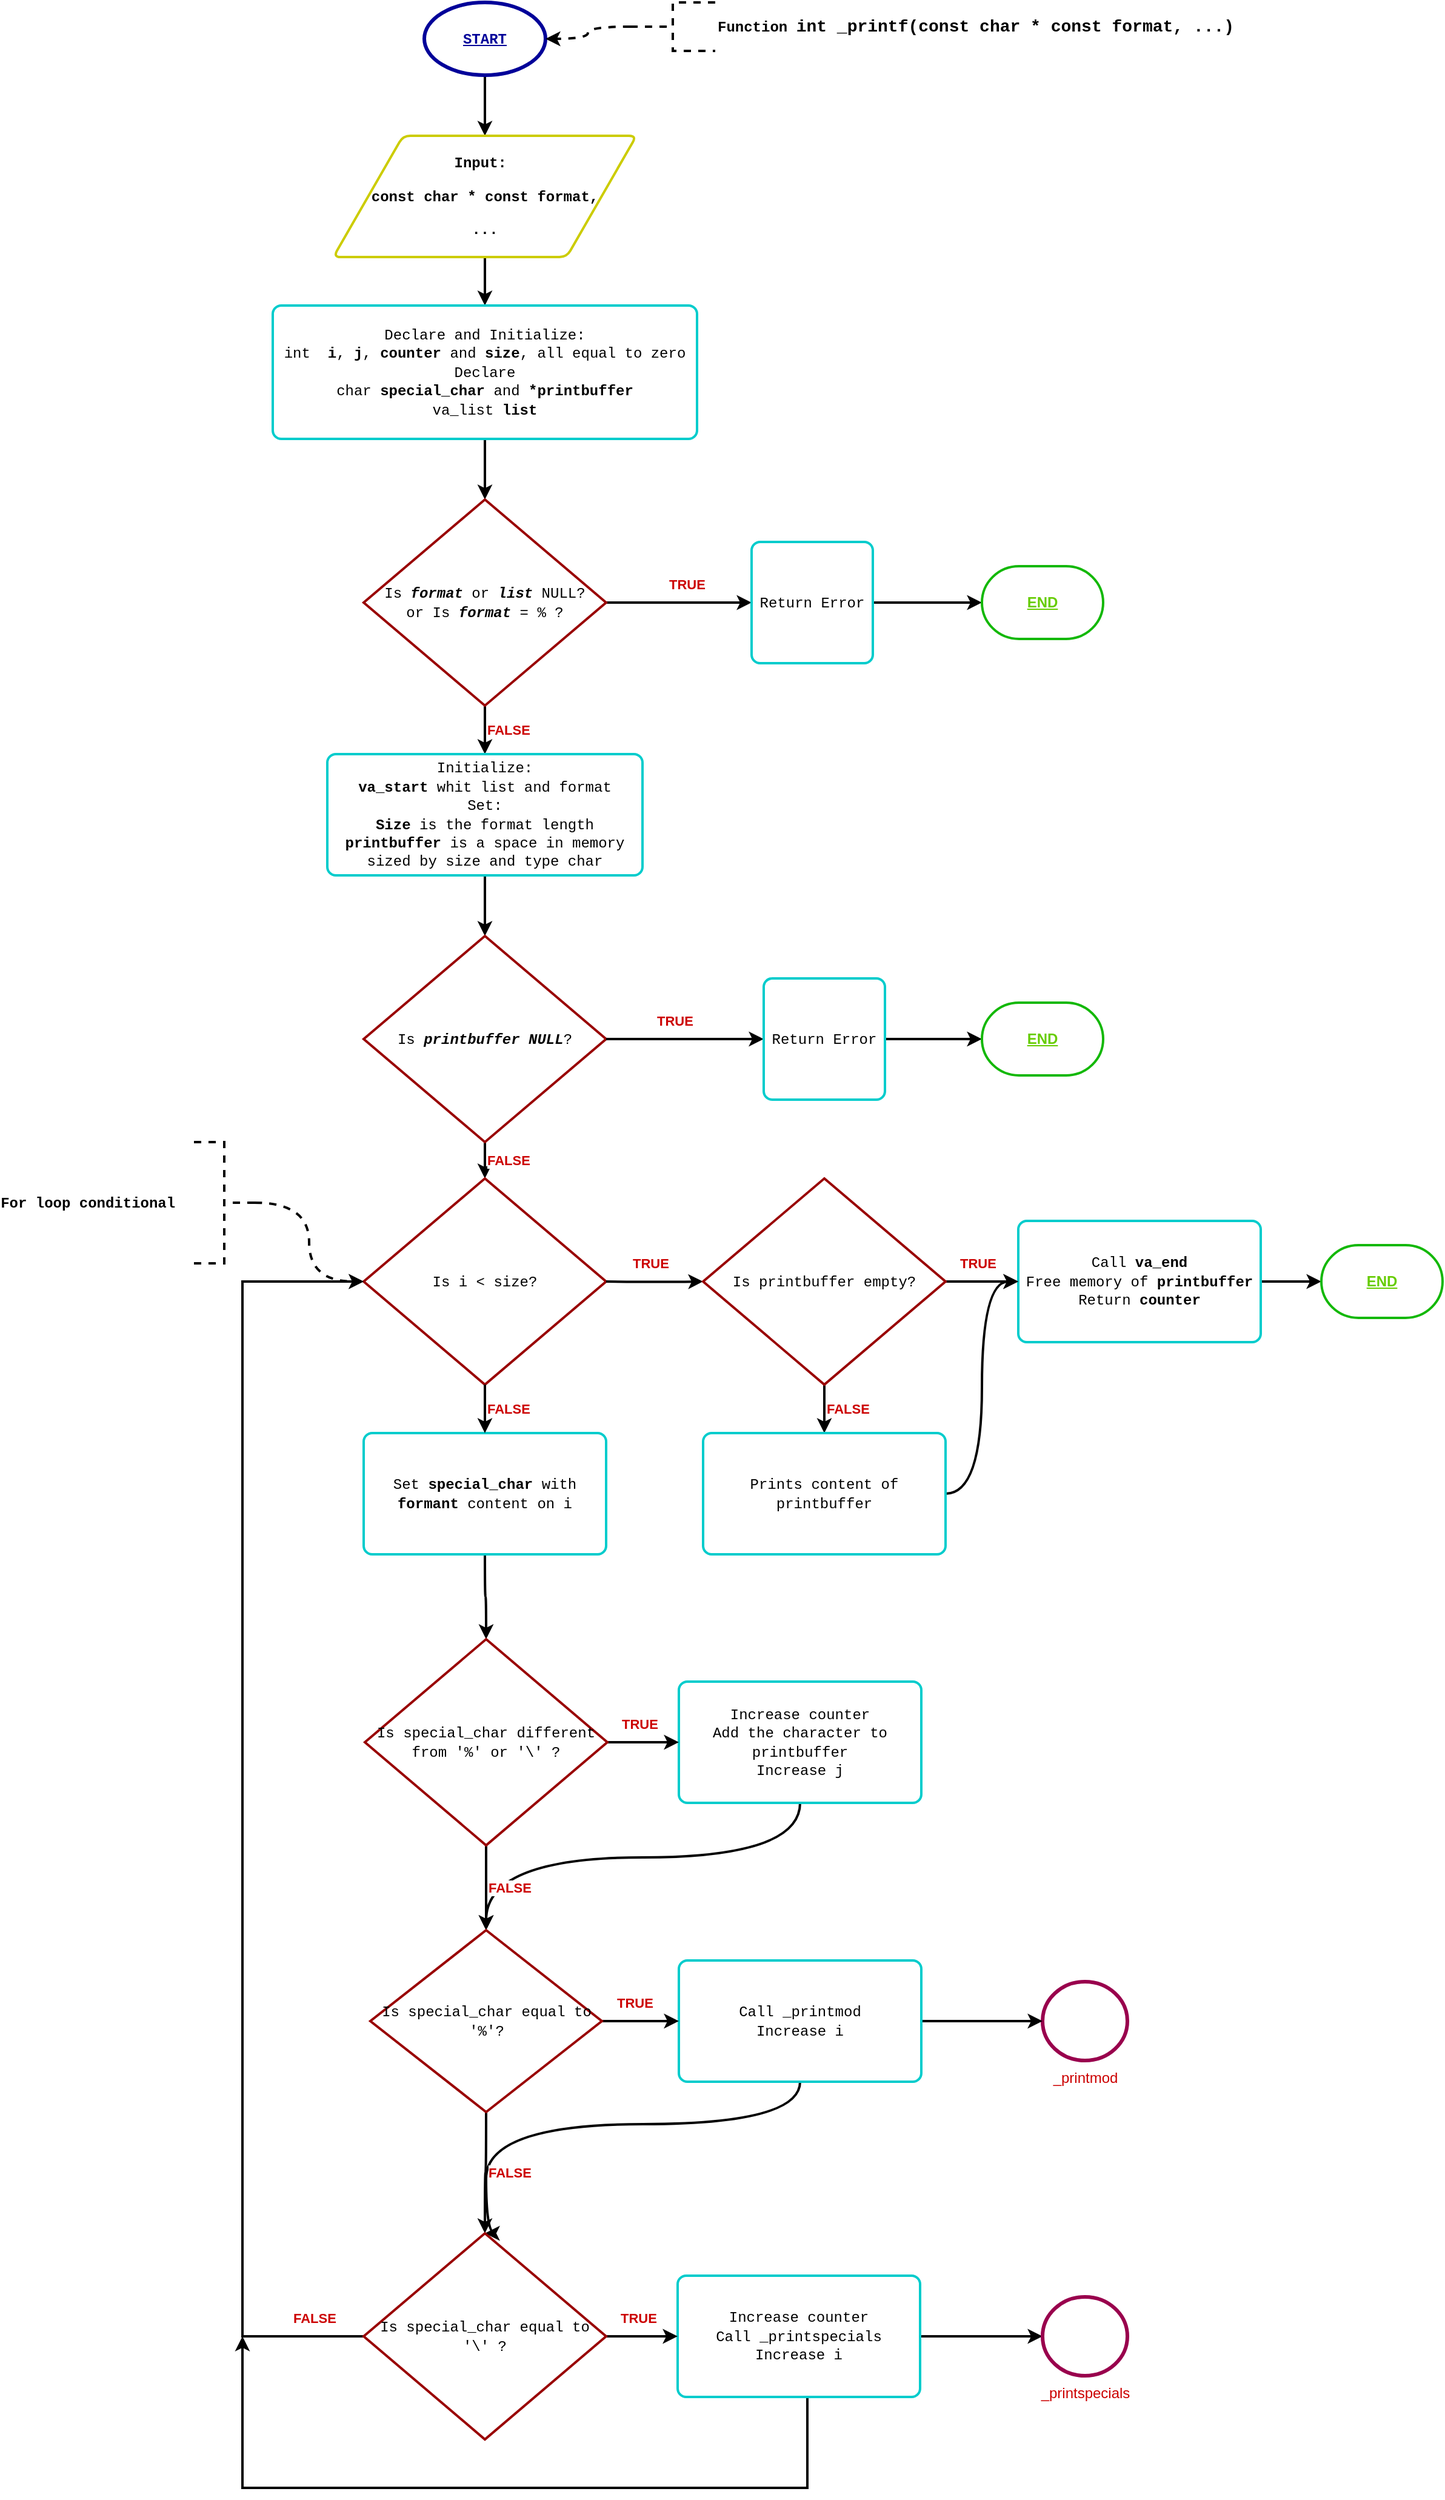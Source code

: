 <mxfile version="14.8.0" type="github">
  <diagram id="C5RBs43oDa-KdzZeNtuy" name="Page-1">
    <mxGraphModel dx="2480" dy="1491" grid="1" gridSize="10" guides="1" tooltips="1" connect="1" arrows="1" fold="1" page="1" pageScale="1" pageWidth="1654" pageHeight="2336" math="0" shadow="0">
      <root>
        <mxCell id="WIyWlLk6GJQsqaUBKTNV-0" />
        <mxCell id="WIyWlLk6GJQsqaUBKTNV-1" parent="WIyWlLk6GJQsqaUBKTNV-0" />
        <mxCell id="5ccJhqDXox4A3Kf87yha-8" value="" style="edgeStyle=orthogonalEdgeStyle;curved=1;rounded=0;orthogonalLoop=1;jettySize=auto;html=1;strokeWidth=2;" edge="1" parent="WIyWlLk6GJQsqaUBKTNV-1" source="5ccJhqDXox4A3Kf87yha-0" target="5ccJhqDXox4A3Kf87yha-3">
          <mxGeometry relative="1" as="geometry" />
        </mxCell>
        <mxCell id="5ccJhqDXox4A3Kf87yha-0" value="&lt;font color=&quot;#000099&quot; face=&quot;Courier New&quot;&gt;&lt;b&gt;&lt;u&gt;START&lt;/u&gt;&lt;/b&gt;&lt;/font&gt;" style="strokeWidth=3;html=1;shape=mxgraph.flowchart.start_1;whiteSpace=wrap;strokeColor=#000099;" vertex="1" parent="WIyWlLk6GJQsqaUBKTNV-1">
          <mxGeometry x="750" y="40" width="100" height="60" as="geometry" />
        </mxCell>
        <mxCell id="5ccJhqDXox4A3Kf87yha-2" style="edgeStyle=orthogonalEdgeStyle;rounded=0;orthogonalLoop=1;jettySize=auto;html=1;entryX=1;entryY=0.5;entryDx=0;entryDy=0;entryPerimeter=0;dashed=1;strokeWidth=2;curved=1;" edge="1" parent="WIyWlLk6GJQsqaUBKTNV-1" source="5ccJhqDXox4A3Kf87yha-1" target="5ccJhqDXox4A3Kf87yha-0">
          <mxGeometry relative="1" as="geometry" />
        </mxCell>
        <mxCell id="5ccJhqDXox4A3Kf87yha-1" value="&lt;p&gt;&lt;font face=&quot;Courier New&quot;&gt;&lt;b&gt;Function&amp;nbsp;&lt;span style=&quot;font-size: 14px&quot;&gt;int _printf(const char * const format, ...)&lt;/span&gt;&lt;/b&gt;&lt;/font&gt;&lt;/p&gt;" style="strokeWidth=2;html=1;shape=mxgraph.flowchart.annotation_2;align=left;labelPosition=right;pointerEvents=1;dashed=1;" vertex="1" parent="WIyWlLk6GJQsqaUBKTNV-1">
          <mxGeometry x="920" y="40" width="70" height="40" as="geometry" />
        </mxCell>
        <mxCell id="5ccJhqDXox4A3Kf87yha-6" style="edgeStyle=orthogonalEdgeStyle;curved=1;rounded=0;orthogonalLoop=1;jettySize=auto;html=1;strokeWidth=2;" edge="1" parent="WIyWlLk6GJQsqaUBKTNV-1" source="5ccJhqDXox4A3Kf87yha-3" target="5ccJhqDXox4A3Kf87yha-4">
          <mxGeometry relative="1" as="geometry" />
        </mxCell>
        <mxCell id="5ccJhqDXox4A3Kf87yha-3" value="&lt;p&gt;&lt;b&gt;&lt;font face=&quot;Courier New&quot; style=&quot;font-size: 12px&quot;&gt;Input:&amp;nbsp;&lt;/font&gt;&lt;/b&gt;&lt;/p&gt;&lt;p&gt;&lt;b&gt;&lt;font face=&quot;Courier New&quot; style=&quot;font-size: 12px&quot;&gt;&lt;span style=&quot;text-align: left&quot;&gt;const char * const format,&lt;/span&gt;&lt;/font&gt;&lt;/b&gt;&lt;/p&gt;&lt;p&gt;&lt;b&gt;&lt;font face=&quot;Courier New&quot; style=&quot;font-size: 12px&quot;&gt;&lt;span style=&quot;text-align: left&quot;&gt;...&lt;/span&gt;&lt;/font&gt;&lt;/b&gt;&lt;/p&gt;" style="shape=parallelogram;html=1;strokeWidth=2;perimeter=parallelogramPerimeter;whiteSpace=wrap;rounded=1;arcSize=12;size=0.23;strokeColor=#CCCC00;" vertex="1" parent="WIyWlLk6GJQsqaUBKTNV-1">
          <mxGeometry x="675" y="150" width="250" height="100" as="geometry" />
        </mxCell>
        <mxCell id="5ccJhqDXox4A3Kf87yha-10" value="" style="edgeStyle=orthogonalEdgeStyle;curved=1;rounded=0;orthogonalLoop=1;jettySize=auto;html=1;strokeWidth=2;" edge="1" parent="WIyWlLk6GJQsqaUBKTNV-1" source="5ccJhqDXox4A3Kf87yha-4" target="5ccJhqDXox4A3Kf87yha-9">
          <mxGeometry relative="1" as="geometry" />
        </mxCell>
        <mxCell id="5ccJhqDXox4A3Kf87yha-4" value="&lt;p&gt;&lt;font face=&quot;Courier New&quot;&gt;Declare and Initialize:&lt;br&gt;&lt;/font&gt;&lt;font face=&quot;Courier New&quot;&gt;int&amp;nbsp; &lt;b&gt;i&lt;/b&gt;, &lt;b&gt;j&lt;/b&gt;, &lt;b&gt;counter&lt;/b&gt; and &lt;b&gt;size&lt;/b&gt;, all equal to zero&lt;/font&gt;&lt;font face=&quot;Courier New&quot;&gt;&lt;br&gt;&lt;/font&gt;&lt;font face=&quot;Courier New&quot;&gt;Declare&lt;br&gt;&lt;/font&gt;&lt;font face=&quot;Courier New&quot;&gt;char &lt;b&gt;special_char&lt;/b&gt; and &lt;b&gt;*printbuffer&lt;br&gt;&lt;/b&gt;&lt;/font&gt;&lt;font face=&quot;Courier New&quot;&gt;va_list &lt;b&gt;list&lt;/b&gt;&lt;/font&gt;&lt;/p&gt;" style="rounded=1;whiteSpace=wrap;html=1;absoluteArcSize=1;arcSize=14;strokeWidth=2;strokeColor=#00CCCC;" vertex="1" parent="WIyWlLk6GJQsqaUBKTNV-1">
          <mxGeometry x="625" y="290" width="350" height="110" as="geometry" />
        </mxCell>
        <mxCell id="5ccJhqDXox4A3Kf87yha-13" value="TRUE" style="edgeStyle=orthogonalEdgeStyle;curved=1;rounded=0;orthogonalLoop=1;jettySize=auto;html=1;strokeWidth=2;fontColor=#CC0000;align=left;fontStyle=1" edge="1" parent="WIyWlLk6GJQsqaUBKTNV-1">
          <mxGeometry x="-0.167" y="15" relative="1" as="geometry">
            <mxPoint x="900" y="535" as="sourcePoint" />
            <mxPoint x="1020" y="535" as="targetPoint" />
            <Array as="points">
              <mxPoint x="960" y="535" />
              <mxPoint x="960" y="535" />
            </Array>
            <mxPoint as="offset" />
          </mxGeometry>
        </mxCell>
        <mxCell id="5ccJhqDXox4A3Kf87yha-18" value="&lt;b&gt;FALSE&lt;/b&gt;" style="edgeStyle=orthogonalEdgeStyle;curved=1;rounded=0;orthogonalLoop=1;jettySize=auto;html=1;fontColor=#CC0000;strokeWidth=2;align=left;" edge="1" parent="WIyWlLk6GJQsqaUBKTNV-1" source="5ccJhqDXox4A3Kf87yha-9" target="5ccJhqDXox4A3Kf87yha-17">
          <mxGeometry relative="1" as="geometry" />
        </mxCell>
        <mxCell id="5ccJhqDXox4A3Kf87yha-9" value="&lt;p&gt;&lt;font face=&quot;Courier New&quot;&gt;Is &lt;i&gt;&lt;b&gt;format&lt;/b&gt;&lt;/i&gt; or &lt;i&gt;&lt;b&gt;list&lt;/b&gt;&lt;/i&gt; NULL?&lt;br&gt;&lt;/font&gt;&lt;font face=&quot;Courier New&quot;&gt;or Is &lt;b&gt;&lt;i&gt;format&lt;/i&gt;&lt;/b&gt; = % ?&lt;/font&gt;&lt;/p&gt;" style="strokeWidth=2;html=1;shape=mxgraph.flowchart.decision;whiteSpace=wrap;strokeColor=#990000;" vertex="1" parent="WIyWlLk6GJQsqaUBKTNV-1">
          <mxGeometry x="700" y="450" width="200" height="170" as="geometry" />
        </mxCell>
        <mxCell id="5ccJhqDXox4A3Kf87yha-16" value="" style="edgeStyle=orthogonalEdgeStyle;curved=1;rounded=0;orthogonalLoop=1;jettySize=auto;html=1;strokeWidth=2;" edge="1" parent="WIyWlLk6GJQsqaUBKTNV-1" source="5ccJhqDXox4A3Kf87yha-11" target="5ccJhqDXox4A3Kf87yha-15">
          <mxGeometry relative="1" as="geometry" />
        </mxCell>
        <mxCell id="5ccJhqDXox4A3Kf87yha-11" value="&lt;font face=&quot;Courier New&quot;&gt;Return Error&lt;/font&gt;" style="rounded=1;whiteSpace=wrap;html=1;absoluteArcSize=1;arcSize=14;strokeWidth=2;strokeColor=#00CCCC;" vertex="1" parent="WIyWlLk6GJQsqaUBKTNV-1">
          <mxGeometry x="1020" y="485" width="100" height="100" as="geometry" />
        </mxCell>
        <mxCell id="5ccJhqDXox4A3Kf87yha-15" value="&lt;font color=&quot;#66cc00&quot;&gt;&lt;b&gt;&lt;u&gt;END&lt;/u&gt;&lt;/b&gt;&lt;/font&gt;" style="strokeWidth=2;html=1;shape=mxgraph.flowchart.terminator;whiteSpace=wrap;strokeColor=#13B807;" vertex="1" parent="WIyWlLk6GJQsqaUBKTNV-1">
          <mxGeometry x="1210" y="505" width="100" height="60" as="geometry" />
        </mxCell>
        <mxCell id="5ccJhqDXox4A3Kf87yha-26" value="" style="edgeStyle=orthogonalEdgeStyle;curved=1;rounded=0;orthogonalLoop=1;jettySize=auto;html=1;fontColor=#CC0000;strokeWidth=2;align=left;" edge="1" parent="WIyWlLk6GJQsqaUBKTNV-1" source="5ccJhqDXox4A3Kf87yha-17" target="5ccJhqDXox4A3Kf87yha-21">
          <mxGeometry relative="1" as="geometry" />
        </mxCell>
        <mxCell id="5ccJhqDXox4A3Kf87yha-17" value="&lt;p&gt;&lt;font face=&quot;Courier New&quot;&gt;Initialize:&lt;br&gt;&lt;/font&gt;&lt;font face=&quot;Courier New&quot;&gt;&lt;b&gt;va_start &lt;/b&gt;whit list and format&lt;br&gt;&lt;/font&gt;&lt;font face=&quot;Courier New&quot;&gt;Set:&lt;br&gt;&lt;/font&gt;&lt;font face=&quot;Courier New&quot;&gt;&lt;b&gt;Size &lt;/b&gt;is the format length&lt;br&gt;&lt;/font&gt;&lt;font face=&quot;Courier New&quot;&gt;&lt;b&gt;printbuffer &lt;/b&gt;is a space in memory sized by size and type char&lt;/font&gt;&lt;/p&gt;" style="rounded=1;whiteSpace=wrap;html=1;absoluteArcSize=1;arcSize=14;strokeWidth=2;strokeColor=#00CCCC;" vertex="1" parent="WIyWlLk6GJQsqaUBKTNV-1">
          <mxGeometry x="670" y="660" width="260" height="100" as="geometry" />
        </mxCell>
        <mxCell id="5ccJhqDXox4A3Kf87yha-28" value="&lt;b&gt;FALSE&lt;/b&gt;" style="edgeStyle=orthogonalEdgeStyle;curved=1;rounded=0;orthogonalLoop=1;jettySize=auto;html=1;fontColor=#CC0000;strokeWidth=2;align=left;" edge="1" parent="WIyWlLk6GJQsqaUBKTNV-1" source="5ccJhqDXox4A3Kf87yha-21" target="5ccJhqDXox4A3Kf87yha-27">
          <mxGeometry relative="1" as="geometry" />
        </mxCell>
        <mxCell id="5ccJhqDXox4A3Kf87yha-21" value="&lt;p&gt;&lt;font face=&quot;Courier New&quot;&gt;Is &lt;b&gt;&lt;i&gt;printbuffer NULL&lt;/i&gt;&lt;/b&gt;?&lt;/font&gt;&lt;br&gt;&lt;/p&gt;" style="strokeWidth=2;html=1;shape=mxgraph.flowchart.decision;whiteSpace=wrap;strokeColor=#990000;" vertex="1" parent="WIyWlLk6GJQsqaUBKTNV-1">
          <mxGeometry x="700" y="810" width="200" height="170" as="geometry" />
        </mxCell>
        <mxCell id="5ccJhqDXox4A3Kf87yha-22" value="TRUE" style="edgeStyle=orthogonalEdgeStyle;curved=1;rounded=0;orthogonalLoop=1;jettySize=auto;html=1;strokeWidth=2;fontColor=#CC0000;align=left;fontStyle=1;entryX=0;entryY=0.5;entryDx=0;entryDy=0;" edge="1" parent="WIyWlLk6GJQsqaUBKTNV-1" source="5ccJhqDXox4A3Kf87yha-21" target="5ccJhqDXox4A3Kf87yha-24">
          <mxGeometry x="-0.385" y="15" relative="1" as="geometry">
            <mxPoint x="900" y="895" as="sourcePoint" />
            <mxPoint x="1020" y="895" as="targetPoint" />
            <Array as="points" />
            <mxPoint as="offset" />
          </mxGeometry>
        </mxCell>
        <mxCell id="5ccJhqDXox4A3Kf87yha-23" value="" style="edgeStyle=orthogonalEdgeStyle;curved=1;rounded=0;orthogonalLoop=1;jettySize=auto;html=1;strokeWidth=2;" edge="1" parent="WIyWlLk6GJQsqaUBKTNV-1" source="5ccJhqDXox4A3Kf87yha-24" target="5ccJhqDXox4A3Kf87yha-25">
          <mxGeometry relative="1" as="geometry" />
        </mxCell>
        <mxCell id="5ccJhqDXox4A3Kf87yha-24" value="&lt;font face=&quot;Courier New&quot;&gt;Return Error&lt;/font&gt;" style="rounded=1;whiteSpace=wrap;html=1;absoluteArcSize=1;arcSize=14;strokeWidth=2;strokeColor=#00CCCC;" vertex="1" parent="WIyWlLk6GJQsqaUBKTNV-1">
          <mxGeometry x="1030" y="845" width="100" height="100" as="geometry" />
        </mxCell>
        <mxCell id="5ccJhqDXox4A3Kf87yha-25" value="&lt;font color=&quot;#66cc00&quot;&gt;&lt;b&gt;&lt;u&gt;END&lt;/u&gt;&lt;/b&gt;&lt;/font&gt;" style="strokeWidth=2;html=1;shape=mxgraph.flowchart.terminator;whiteSpace=wrap;strokeColor=#13B807;" vertex="1" parent="WIyWlLk6GJQsqaUBKTNV-1">
          <mxGeometry x="1210" y="865" width="100" height="60" as="geometry" />
        </mxCell>
        <mxCell id="5ccJhqDXox4A3Kf87yha-27" value="&lt;p&gt;&lt;font face=&quot;Courier New&quot;&gt;Is i &amp;lt; size?&lt;/font&gt;&lt;/p&gt;" style="strokeWidth=2;html=1;shape=mxgraph.flowchart.decision;whiteSpace=wrap;strokeColor=#990000;" vertex="1" parent="WIyWlLk6GJQsqaUBKTNV-1">
          <mxGeometry x="700" y="1010" width="200" height="170" as="geometry" />
        </mxCell>
        <mxCell id="5ccJhqDXox4A3Kf87yha-31" value="TRUE" style="edgeStyle=orthogonalEdgeStyle;curved=1;rounded=0;orthogonalLoop=1;jettySize=auto;html=1;strokeWidth=2;fontColor=#CC0000;align=left;fontStyle=1;entryX=0;entryY=0.5;entryDx=0;entryDy=0;entryPerimeter=0;" edge="1" parent="WIyWlLk6GJQsqaUBKTNV-1" target="5ccJhqDXox4A3Kf87yha-43">
          <mxGeometry x="-0.5" y="15" relative="1" as="geometry">
            <mxPoint x="900" y="1095" as="sourcePoint" />
            <mxPoint x="1020" y="1095" as="targetPoint" />
            <Array as="points" />
            <mxPoint as="offset" />
          </mxGeometry>
        </mxCell>
        <mxCell id="5ccJhqDXox4A3Kf87yha-42" value="" style="edgeStyle=orthogonalEdgeStyle;curved=1;rounded=0;orthogonalLoop=1;jettySize=auto;html=1;fontColor=#CC0000;strokeWidth=2;align=left;" edge="1" parent="WIyWlLk6GJQsqaUBKTNV-1" source="5ccJhqDXox4A3Kf87yha-32" target="5ccJhqDXox4A3Kf87yha-41">
          <mxGeometry relative="1" as="geometry" />
        </mxCell>
        <mxCell id="5ccJhqDXox4A3Kf87yha-32" value="&lt;font face=&quot;Courier New&quot;&gt;Call &lt;b&gt;va_end&lt;/b&gt;&lt;br&gt;Free memory of &lt;b&gt;printbuffer&lt;/b&gt;&lt;br&gt;Return &lt;b&gt;counter&lt;/b&gt;&lt;br&gt;&lt;/font&gt;" style="rounded=1;whiteSpace=wrap;html=1;absoluteArcSize=1;arcSize=14;strokeWidth=2;strokeColor=#00CCCC;" vertex="1" parent="WIyWlLk6GJQsqaUBKTNV-1">
          <mxGeometry x="1240" y="1045" width="200" height="100" as="geometry" />
        </mxCell>
        <mxCell id="5ccJhqDXox4A3Kf87yha-35" style="edgeStyle=orthogonalEdgeStyle;curved=1;rounded=0;orthogonalLoop=1;jettySize=auto;html=1;dashed=1;fontColor=#CC0000;strokeWidth=2;align=left;entryX=0;entryY=0.5;entryDx=0;entryDy=0;entryPerimeter=0;exitX=0;exitY=0.5;exitDx=0;exitDy=0;exitPerimeter=0;" edge="1" parent="WIyWlLk6GJQsqaUBKTNV-1" source="5ccJhqDXox4A3Kf87yha-37" target="5ccJhqDXox4A3Kf87yha-27">
          <mxGeometry relative="1" as="geometry">
            <mxPoint x="645" y="1040" as="sourcePoint" />
            <mxPoint x="630" y="810" as="targetPoint" />
          </mxGeometry>
        </mxCell>
        <mxCell id="5ccJhqDXox4A3Kf87yha-37" value="&lt;p&gt;&lt;font face=&quot;Courier New&quot; color=&quot;#000000&quot;&gt;&lt;b&gt;For loop conditional&amp;nbsp;&amp;nbsp;&lt;/b&gt;&lt;/font&gt;&lt;/p&gt;" style="strokeWidth=2;html=1;shape=mxgraph.flowchart.annotation_2;align=right;labelPosition=left;pointerEvents=1;fontColor=#CC0000;verticalLabelPosition=middle;verticalAlign=middle;textDirection=ltr;direction=west;dashed=1;" vertex="1" parent="WIyWlLk6GJQsqaUBKTNV-1">
          <mxGeometry x="560" y="980" width="50" height="100" as="geometry" />
        </mxCell>
        <mxCell id="5ccJhqDXox4A3Kf87yha-41" value="&lt;font color=&quot;#66cc00&quot;&gt;&lt;b&gt;&lt;u&gt;END&lt;/u&gt;&lt;/b&gt;&lt;/font&gt;" style="strokeWidth=2;html=1;shape=mxgraph.flowchart.terminator;whiteSpace=wrap;strokeColor=#13B807;" vertex="1" parent="WIyWlLk6GJQsqaUBKTNV-1">
          <mxGeometry x="1490" y="1065" width="100" height="60" as="geometry" />
        </mxCell>
        <mxCell id="5ccJhqDXox4A3Kf87yha-44" value="&lt;b&gt;TRUE&lt;/b&gt;" style="edgeStyle=orthogonalEdgeStyle;curved=1;rounded=0;orthogonalLoop=1;jettySize=auto;html=1;fontColor=#CC0000;strokeWidth=2;align=left;" edge="1" parent="WIyWlLk6GJQsqaUBKTNV-1" source="5ccJhqDXox4A3Kf87yha-43" target="5ccJhqDXox4A3Kf87yha-32">
          <mxGeometry x="-0.667" y="15" relative="1" as="geometry">
            <mxPoint as="offset" />
          </mxGeometry>
        </mxCell>
        <mxCell id="5ccJhqDXox4A3Kf87yha-47" value="&lt;b&gt;FALSE&lt;/b&gt;" style="edgeStyle=orthogonalEdgeStyle;curved=1;rounded=0;orthogonalLoop=1;jettySize=auto;html=1;fontColor=#CC0000;strokeWidth=2;align=left;" edge="1" parent="WIyWlLk6GJQsqaUBKTNV-1" source="5ccJhqDXox4A3Kf87yha-43" target="5ccJhqDXox4A3Kf87yha-45">
          <mxGeometry relative="1" as="geometry" />
        </mxCell>
        <mxCell id="5ccJhqDXox4A3Kf87yha-43" value="&lt;p&gt;&lt;font face=&quot;Courier New&quot;&gt;Is printbuffer empty?&lt;/font&gt;&lt;/p&gt;" style="strokeWidth=2;html=1;shape=mxgraph.flowchart.decision;whiteSpace=wrap;strokeColor=#990000;" vertex="1" parent="WIyWlLk6GJQsqaUBKTNV-1">
          <mxGeometry x="980" y="1010" width="200" height="170" as="geometry" />
        </mxCell>
        <mxCell id="5ccJhqDXox4A3Kf87yha-49" style="edgeStyle=orthogonalEdgeStyle;curved=1;rounded=0;orthogonalLoop=1;jettySize=auto;html=1;entryX=0;entryY=0.5;entryDx=0;entryDy=0;fontColor=#CC0000;strokeWidth=2;align=left;" edge="1" parent="WIyWlLk6GJQsqaUBKTNV-1" source="5ccJhqDXox4A3Kf87yha-45" target="5ccJhqDXox4A3Kf87yha-32">
          <mxGeometry relative="1" as="geometry" />
        </mxCell>
        <mxCell id="5ccJhqDXox4A3Kf87yha-45" value="&lt;font face=&quot;Courier New&quot;&gt;Prints content of printbuffer&lt;br&gt;&lt;/font&gt;" style="rounded=1;whiteSpace=wrap;html=1;absoluteArcSize=1;arcSize=14;strokeWidth=2;strokeColor=#00CCCC;" vertex="1" parent="WIyWlLk6GJQsqaUBKTNV-1">
          <mxGeometry x="980" y="1220" width="200" height="100" as="geometry" />
        </mxCell>
        <mxCell id="5ccJhqDXox4A3Kf87yha-60" value="" style="edgeStyle=orthogonalEdgeStyle;curved=1;rounded=0;orthogonalLoop=1;jettySize=auto;html=1;fontColor=#CC0000;strokeWidth=2;align=left;" edge="1" parent="WIyWlLk6GJQsqaUBKTNV-1" source="5ccJhqDXox4A3Kf87yha-50" target="5ccJhqDXox4A3Kf87yha-56">
          <mxGeometry relative="1" as="geometry" />
        </mxCell>
        <mxCell id="5ccJhqDXox4A3Kf87yha-50" value="&lt;font face=&quot;Courier New&quot;&gt;Set &lt;b&gt;special_char &lt;/b&gt;with &lt;b&gt;formant &lt;/b&gt;content on i&lt;br&gt;&lt;/font&gt;" style="rounded=1;whiteSpace=wrap;html=1;absoluteArcSize=1;arcSize=14;strokeWidth=2;strokeColor=#00CCCC;" vertex="1" parent="WIyWlLk6GJQsqaUBKTNV-1">
          <mxGeometry x="700" y="1220" width="200" height="100" as="geometry" />
        </mxCell>
        <mxCell id="5ccJhqDXox4A3Kf87yha-51" value="&lt;b&gt;FALSE&lt;/b&gt;" style="edgeStyle=orthogonalEdgeStyle;curved=1;rounded=0;orthogonalLoop=1;jettySize=auto;html=1;fontColor=#CC0000;strokeWidth=2;align=left;exitX=0.5;exitY=1;exitDx=0;exitDy=0;exitPerimeter=0;entryX=0.5;entryY=0;entryDx=0;entryDy=0;" edge="1" parent="WIyWlLk6GJQsqaUBKTNV-1" source="5ccJhqDXox4A3Kf87yha-27" target="5ccJhqDXox4A3Kf87yha-50">
          <mxGeometry relative="1" as="geometry">
            <mxPoint x="1090" y="1190" as="sourcePoint" />
            <mxPoint x="1090" y="1230" as="targetPoint" />
          </mxGeometry>
        </mxCell>
        <mxCell id="5ccJhqDXox4A3Kf87yha-52" value="_printmod" style="verticalLabelPosition=bottom;verticalAlign=top;html=1;shape=mxgraph.flowchart.on-page_reference;fontColor=#CC0000;strokeWidth=3;strokeColor=#99004D;" vertex="1" parent="WIyWlLk6GJQsqaUBKTNV-1">
          <mxGeometry x="1260" y="1672.5" width="70" height="65" as="geometry" />
        </mxCell>
        <mxCell id="5ccJhqDXox4A3Kf87yha-61" style="edgeStyle=orthogonalEdgeStyle;curved=1;rounded=0;orthogonalLoop=1;jettySize=auto;html=1;entryX=0.5;entryY=0;entryDx=0;entryDy=0;entryPerimeter=0;fontColor=#CC0000;strokeWidth=2;align=left;exitX=0.5;exitY=1;exitDx=0;exitDy=0;" edge="1" parent="WIyWlLk6GJQsqaUBKTNV-1" source="5ccJhqDXox4A3Kf87yha-53" target="5ccJhqDXox4A3Kf87yha-70">
          <mxGeometry relative="1" as="geometry">
            <Array as="points">
              <mxPoint x="1060" y="1570" />
              <mxPoint x="801" y="1570" />
            </Array>
          </mxGeometry>
        </mxCell>
        <mxCell id="5ccJhqDXox4A3Kf87yha-53" value="&lt;font face=&quot;Courier New&quot;&gt;Increase counter&lt;br&gt;Add the character to printbuffer&lt;br&gt;Increase j&lt;br&gt;&lt;/font&gt;" style="rounded=1;whiteSpace=wrap;html=1;absoluteArcSize=1;arcSize=14;strokeWidth=2;strokeColor=#00CCCC;" vertex="1" parent="WIyWlLk6GJQsqaUBKTNV-1">
          <mxGeometry x="960" y="1425" width="200" height="100" as="geometry" />
        </mxCell>
        <mxCell id="5ccJhqDXox4A3Kf87yha-54" value="&lt;b&gt;TRUE&lt;/b&gt;" style="edgeStyle=orthogonalEdgeStyle;curved=1;rounded=0;orthogonalLoop=1;jettySize=auto;html=1;fontColor=#CC0000;strokeWidth=2;align=left;" edge="1" parent="WIyWlLk6GJQsqaUBKTNV-1" source="5ccJhqDXox4A3Kf87yha-56" target="5ccJhqDXox4A3Kf87yha-53">
          <mxGeometry x="-0.667" y="15" relative="1" as="geometry">
            <mxPoint as="offset" />
          </mxGeometry>
        </mxCell>
        <mxCell id="5ccJhqDXox4A3Kf87yha-55" value="&lt;b&gt;FALSE&lt;/b&gt;" style="edgeStyle=orthogonalEdgeStyle;curved=1;rounded=0;orthogonalLoop=1;jettySize=auto;html=1;fontColor=#CC0000;strokeWidth=2;align=left;entryX=0.5;entryY=0;entryDx=0;entryDy=0;entryPerimeter=0;" edge="1" parent="WIyWlLk6GJQsqaUBKTNV-1" source="5ccJhqDXox4A3Kf87yha-56" target="5ccJhqDXox4A3Kf87yha-70">
          <mxGeometry relative="1" as="geometry">
            <mxPoint x="800.059" y="1600" as="targetPoint" />
          </mxGeometry>
        </mxCell>
        <mxCell id="5ccJhqDXox4A3Kf87yha-56" value="&lt;p&gt;&lt;font face=&quot;Courier New&quot;&gt;Is special_char different from &#39;%&#39; or &#39;\&#39; ?&lt;/font&gt;&lt;/p&gt;" style="strokeWidth=2;html=1;shape=mxgraph.flowchart.decision;whiteSpace=wrap;strokeColor=#990000;" vertex="1" parent="WIyWlLk6GJQsqaUBKTNV-1">
          <mxGeometry x="701" y="1390" width="200" height="170" as="geometry" />
        </mxCell>
        <mxCell id="5ccJhqDXox4A3Kf87yha-66" style="edgeStyle=orthogonalEdgeStyle;curved=1;rounded=0;orthogonalLoop=1;jettySize=auto;html=1;entryX=0.5;entryY=0;entryDx=0;entryDy=0;entryPerimeter=0;fontColor=#CC0000;strokeWidth=2;align=left;exitX=0.5;exitY=1;exitDx=0;exitDy=0;" edge="1" parent="WIyWlLk6GJQsqaUBKTNV-1" source="5ccJhqDXox4A3Kf87yha-67" target="5ccJhqDXox4A3Kf87yha-75">
          <mxGeometry relative="1" as="geometry">
            <Array as="points">
              <mxPoint x="1060" y="1790" />
              <mxPoint x="801" y="1790" />
            </Array>
          </mxGeometry>
        </mxCell>
        <mxCell id="5ccJhqDXox4A3Kf87yha-76" value="" style="edgeStyle=orthogonalEdgeStyle;curved=1;rounded=0;orthogonalLoop=1;jettySize=auto;html=1;fontColor=#CC0000;strokeWidth=2;align=left;" edge="1" parent="WIyWlLk6GJQsqaUBKTNV-1" source="5ccJhqDXox4A3Kf87yha-67" target="5ccJhqDXox4A3Kf87yha-52">
          <mxGeometry relative="1" as="geometry" />
        </mxCell>
        <mxCell id="5ccJhqDXox4A3Kf87yha-67" value="&lt;font face=&quot;Courier New&quot;&gt;Call _printmod&lt;br&gt;Increase i&lt;br&gt;&lt;/font&gt;" style="rounded=1;whiteSpace=wrap;html=1;absoluteArcSize=1;arcSize=14;strokeWidth=2;strokeColor=#00CCCC;" vertex="1" parent="WIyWlLk6GJQsqaUBKTNV-1">
          <mxGeometry x="960" y="1655" width="200" height="100" as="geometry" />
        </mxCell>
        <mxCell id="5ccJhqDXox4A3Kf87yha-68" value="&lt;b&gt;TRUE&lt;/b&gt;" style="edgeStyle=orthogonalEdgeStyle;curved=1;rounded=0;orthogonalLoop=1;jettySize=auto;html=1;fontColor=#CC0000;strokeWidth=2;align=left;" edge="1" parent="WIyWlLk6GJQsqaUBKTNV-1" source="5ccJhqDXox4A3Kf87yha-70" target="5ccJhqDXox4A3Kf87yha-67">
          <mxGeometry x="-0.667" y="15" relative="1" as="geometry">
            <mxPoint as="offset" />
          </mxGeometry>
        </mxCell>
        <mxCell id="5ccJhqDXox4A3Kf87yha-69" value="&lt;b&gt;FALSE&lt;/b&gt;" style="edgeStyle=orthogonalEdgeStyle;curved=1;rounded=0;orthogonalLoop=1;jettySize=auto;html=1;fontColor=#CC0000;strokeWidth=2;align=left;entryX=0.5;entryY=0;entryDx=0;entryDy=0;entryPerimeter=0;" edge="1" parent="WIyWlLk6GJQsqaUBKTNV-1" source="5ccJhqDXox4A3Kf87yha-70" target="5ccJhqDXox4A3Kf87yha-75">
          <mxGeometry relative="1" as="geometry">
            <mxPoint x="800.059" y="1840" as="targetPoint" />
          </mxGeometry>
        </mxCell>
        <mxCell id="5ccJhqDXox4A3Kf87yha-70" value="&lt;p&gt;&lt;font face=&quot;Courier New&quot;&gt;Is special_char equal to &#39;%&#39;?&lt;/font&gt;&lt;/p&gt;" style="strokeWidth=2;html=1;shape=mxgraph.flowchart.decision;whiteSpace=wrap;strokeColor=#990000;" vertex="1" parent="WIyWlLk6GJQsqaUBKTNV-1">
          <mxGeometry x="705.5" y="1630" width="191" height="150" as="geometry" />
        </mxCell>
        <mxCell id="5ccJhqDXox4A3Kf87yha-71" style="edgeStyle=orthogonalEdgeStyle;rounded=0;orthogonalLoop=1;jettySize=auto;html=1;fontColor=#CC0000;strokeWidth=2;align=left;exitX=0.535;exitY=1.01;exitDx=0;exitDy=0;exitPerimeter=0;" edge="1" parent="WIyWlLk6GJQsqaUBKTNV-1" source="5ccJhqDXox4A3Kf87yha-72">
          <mxGeometry relative="1" as="geometry">
            <Array as="points">
              <mxPoint x="1066" y="2090" />
              <mxPoint x="600" y="2090" />
            </Array>
            <mxPoint x="600" y="1965" as="targetPoint" />
          </mxGeometry>
        </mxCell>
        <mxCell id="5ccJhqDXox4A3Kf87yha-78" value="" style="edgeStyle=orthogonalEdgeStyle;curved=1;rounded=0;orthogonalLoop=1;jettySize=auto;html=1;fontColor=#CC0000;strokeWidth=2;align=left;" edge="1" parent="WIyWlLk6GJQsqaUBKTNV-1" source="5ccJhqDXox4A3Kf87yha-72" target="5ccJhqDXox4A3Kf87yha-77">
          <mxGeometry relative="1" as="geometry" />
        </mxCell>
        <mxCell id="5ccJhqDXox4A3Kf87yha-72" value="&lt;font face=&quot;Courier New&quot;&gt;Increase counter&lt;br&gt;Call _printspecials&lt;br&gt;Increase i&lt;br&gt;&lt;/font&gt;" style="rounded=1;whiteSpace=wrap;html=1;absoluteArcSize=1;arcSize=14;strokeWidth=2;strokeColor=#00CCCC;" vertex="1" parent="WIyWlLk6GJQsqaUBKTNV-1">
          <mxGeometry x="959" y="1915" width="200" height="100" as="geometry" />
        </mxCell>
        <mxCell id="5ccJhqDXox4A3Kf87yha-73" value="&lt;b&gt;TRUE&lt;/b&gt;" style="edgeStyle=orthogonalEdgeStyle;curved=1;rounded=0;orthogonalLoop=1;jettySize=auto;html=1;fontColor=#CC0000;strokeWidth=2;align=left;" edge="1" parent="WIyWlLk6GJQsqaUBKTNV-1" source="5ccJhqDXox4A3Kf87yha-75" target="5ccJhqDXox4A3Kf87yha-72">
          <mxGeometry x="-0.667" y="15" relative="1" as="geometry">
            <mxPoint as="offset" />
          </mxGeometry>
        </mxCell>
        <mxCell id="5ccJhqDXox4A3Kf87yha-79" value="&lt;b&gt;FALSE&lt;/b&gt;" style="edgeStyle=orthogonalEdgeStyle;rounded=0;orthogonalLoop=1;jettySize=auto;html=1;entryX=0;entryY=0.5;entryDx=0;entryDy=0;entryPerimeter=0;fontColor=#CC0000;strokeWidth=2;align=left;exitX=0;exitY=0.5;exitDx=0;exitDy=0;exitPerimeter=0;" edge="1" parent="WIyWlLk6GJQsqaUBKTNV-1" source="5ccJhqDXox4A3Kf87yha-75" target="5ccJhqDXox4A3Kf87yha-27">
          <mxGeometry x="-0.888" y="-15" relative="1" as="geometry">
            <Array as="points">
              <mxPoint x="600" y="1965" />
              <mxPoint x="600" y="1095" />
            </Array>
            <mxPoint as="offset" />
          </mxGeometry>
        </mxCell>
        <mxCell id="5ccJhqDXox4A3Kf87yha-75" value="&lt;p&gt;&lt;font face=&quot;Courier New&quot;&gt;Is special_char equal to &#39;\&#39; ?&lt;/font&gt;&lt;/p&gt;" style="strokeWidth=2;html=1;shape=mxgraph.flowchart.decision;whiteSpace=wrap;strokeColor=#990000;" vertex="1" parent="WIyWlLk6GJQsqaUBKTNV-1">
          <mxGeometry x="700" y="1880" width="200" height="170" as="geometry" />
        </mxCell>
        <mxCell id="5ccJhqDXox4A3Kf87yha-77" value="_printspecials" style="verticalLabelPosition=bottom;verticalAlign=top;html=1;shape=mxgraph.flowchart.on-page_reference;fontColor=#CC0000;strokeWidth=3;strokeColor=#99004D;" vertex="1" parent="WIyWlLk6GJQsqaUBKTNV-1">
          <mxGeometry x="1260" y="1932.5" width="70" height="65" as="geometry" />
        </mxCell>
      </root>
    </mxGraphModel>
  </diagram>
</mxfile>
